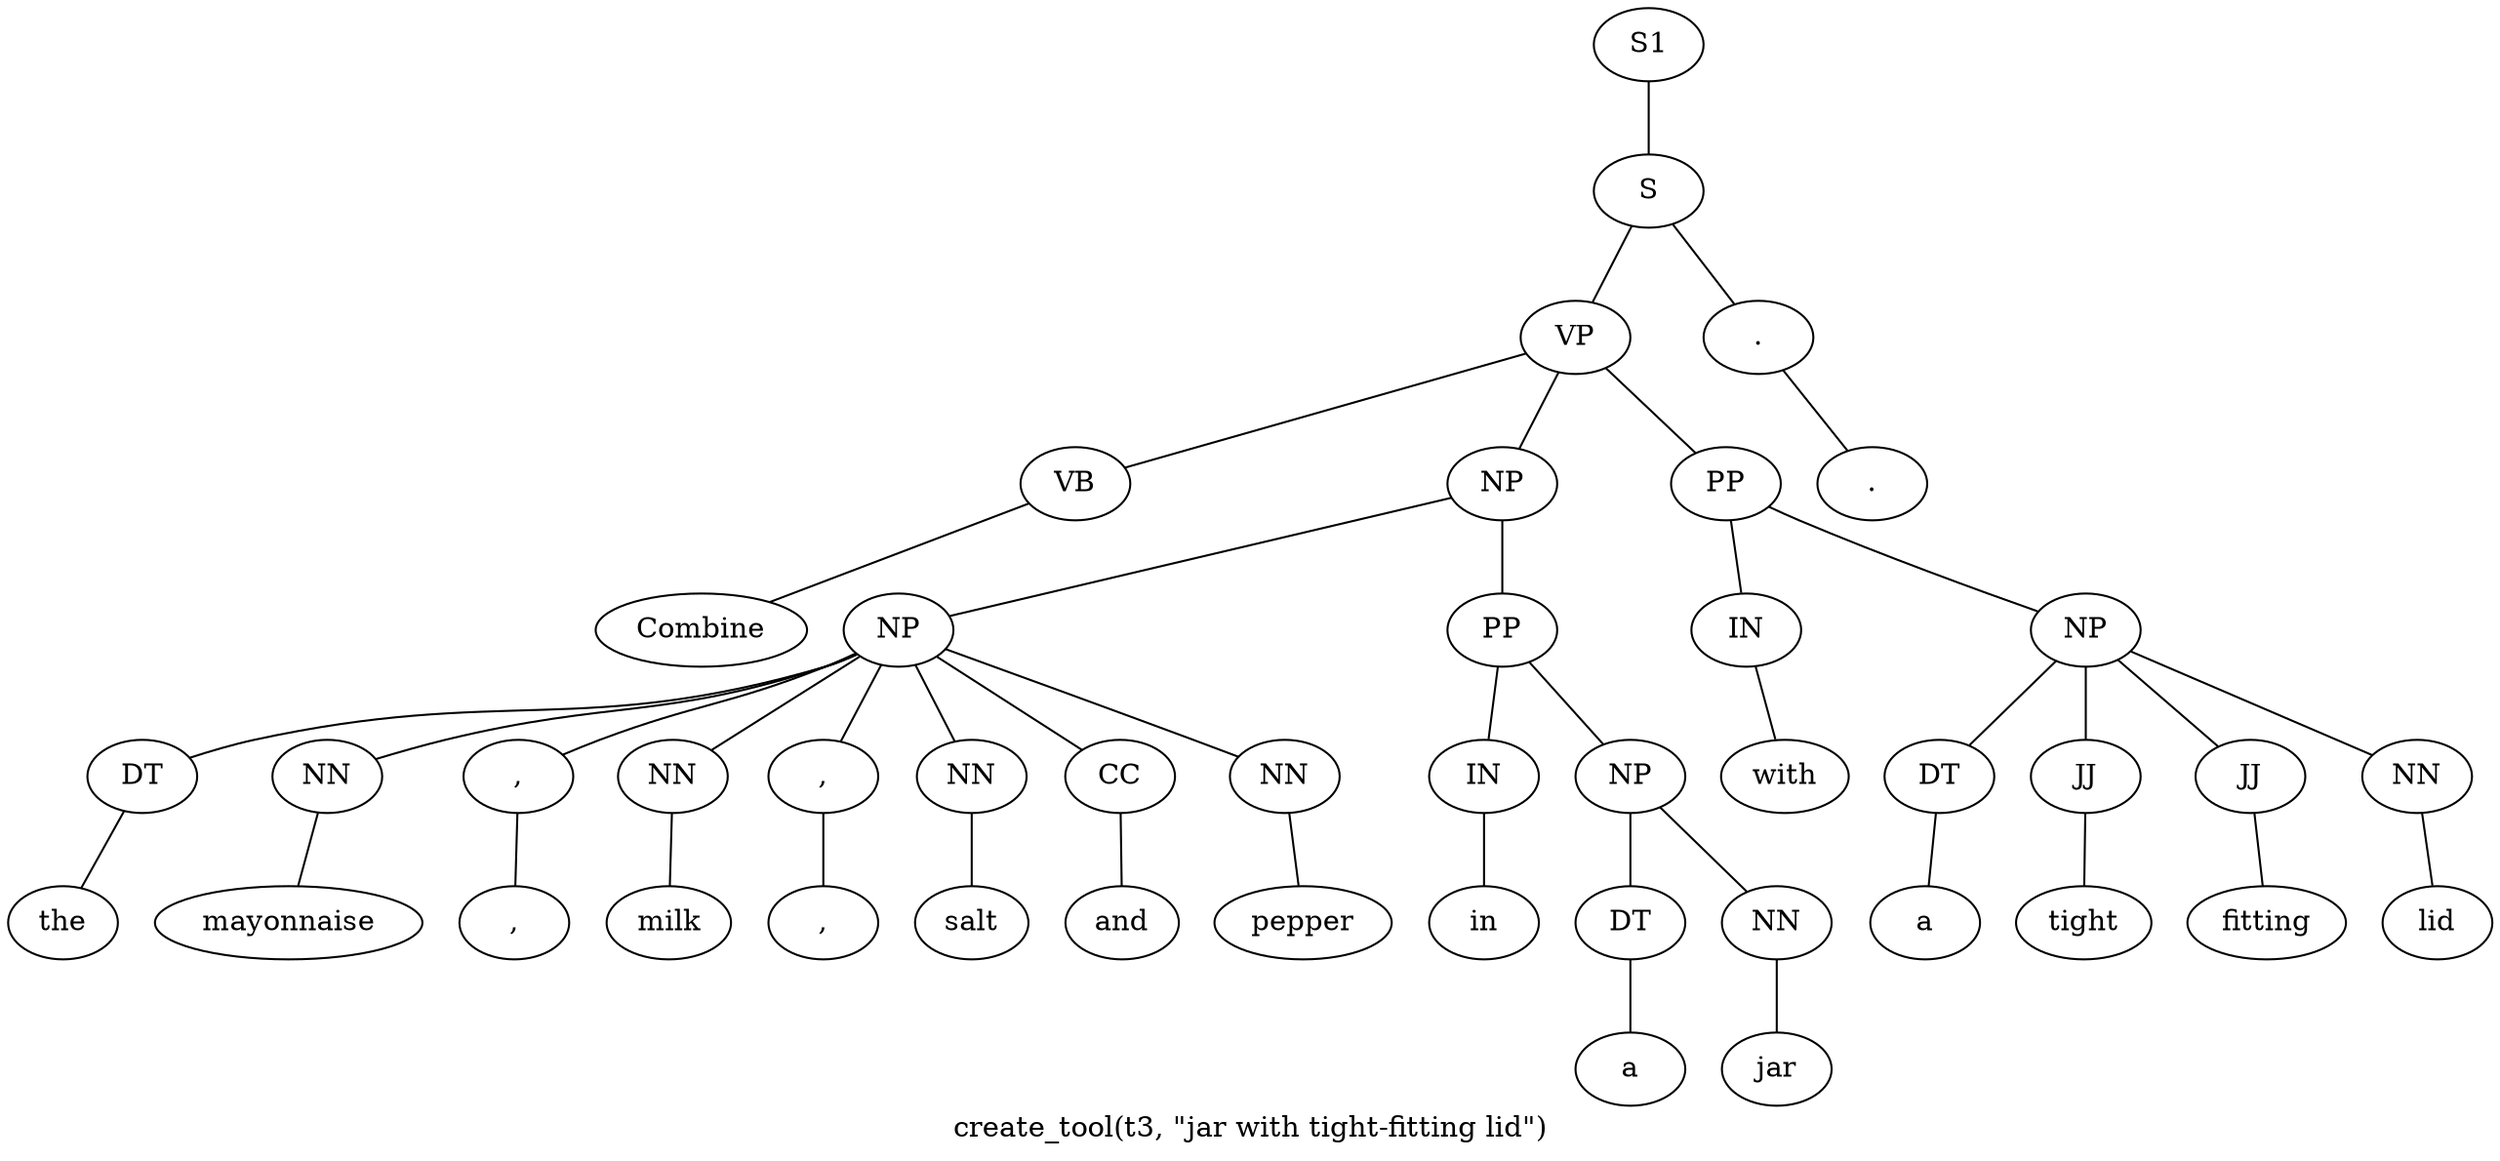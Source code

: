 graph SyntaxGraph {
	label = "create_tool(t3, \"jar with tight-fitting lid\")";
	Node0 [label="S1"];
	Node1 [label="S"];
	Node2 [label="VP"];
	Node3 [label="VB"];
	Node4 [label="Combine"];
	Node5 [label="NP"];
	Node6 [label="NP"];
	Node7 [label="DT"];
	Node8 [label="the"];
	Node9 [label="NN"];
	Node10 [label="mayonnaise"];
	Node11 [label=","];
	Node12 [label=","];
	Node13 [label="NN"];
	Node14 [label="milk"];
	Node15 [label=","];
	Node16 [label=","];
	Node17 [label="NN"];
	Node18 [label="salt"];
	Node19 [label="CC"];
	Node20 [label="and"];
	Node21 [label="NN"];
	Node22 [label="pepper"];
	Node23 [label="PP"];
	Node24 [label="IN"];
	Node25 [label="in"];
	Node26 [label="NP"];
	Node27 [label="DT"];
	Node28 [label="a"];
	Node29 [label="NN"];
	Node30 [label="jar"];
	Node31 [label="PP"];
	Node32 [label="IN"];
	Node33 [label="with"];
	Node34 [label="NP"];
	Node35 [label="DT"];
	Node36 [label="a"];
	Node37 [label="JJ"];
	Node38 [label="tight"];
	Node39 [label="JJ"];
	Node40 [label="fitting"];
	Node41 [label="NN"];
	Node42 [label="lid"];
	Node43 [label="."];
	Node44 [label="."];

	Node0 -- Node1;
	Node1 -- Node2;
	Node1 -- Node43;
	Node2 -- Node3;
	Node2 -- Node5;
	Node2 -- Node31;
	Node3 -- Node4;
	Node5 -- Node6;
	Node5 -- Node23;
	Node6 -- Node7;
	Node6 -- Node9;
	Node6 -- Node11;
	Node6 -- Node13;
	Node6 -- Node15;
	Node6 -- Node17;
	Node6 -- Node19;
	Node6 -- Node21;
	Node7 -- Node8;
	Node9 -- Node10;
	Node11 -- Node12;
	Node13 -- Node14;
	Node15 -- Node16;
	Node17 -- Node18;
	Node19 -- Node20;
	Node21 -- Node22;
	Node23 -- Node24;
	Node23 -- Node26;
	Node24 -- Node25;
	Node26 -- Node27;
	Node26 -- Node29;
	Node27 -- Node28;
	Node29 -- Node30;
	Node31 -- Node32;
	Node31 -- Node34;
	Node32 -- Node33;
	Node34 -- Node35;
	Node34 -- Node37;
	Node34 -- Node39;
	Node34 -- Node41;
	Node35 -- Node36;
	Node37 -- Node38;
	Node39 -- Node40;
	Node41 -- Node42;
	Node43 -- Node44;
}